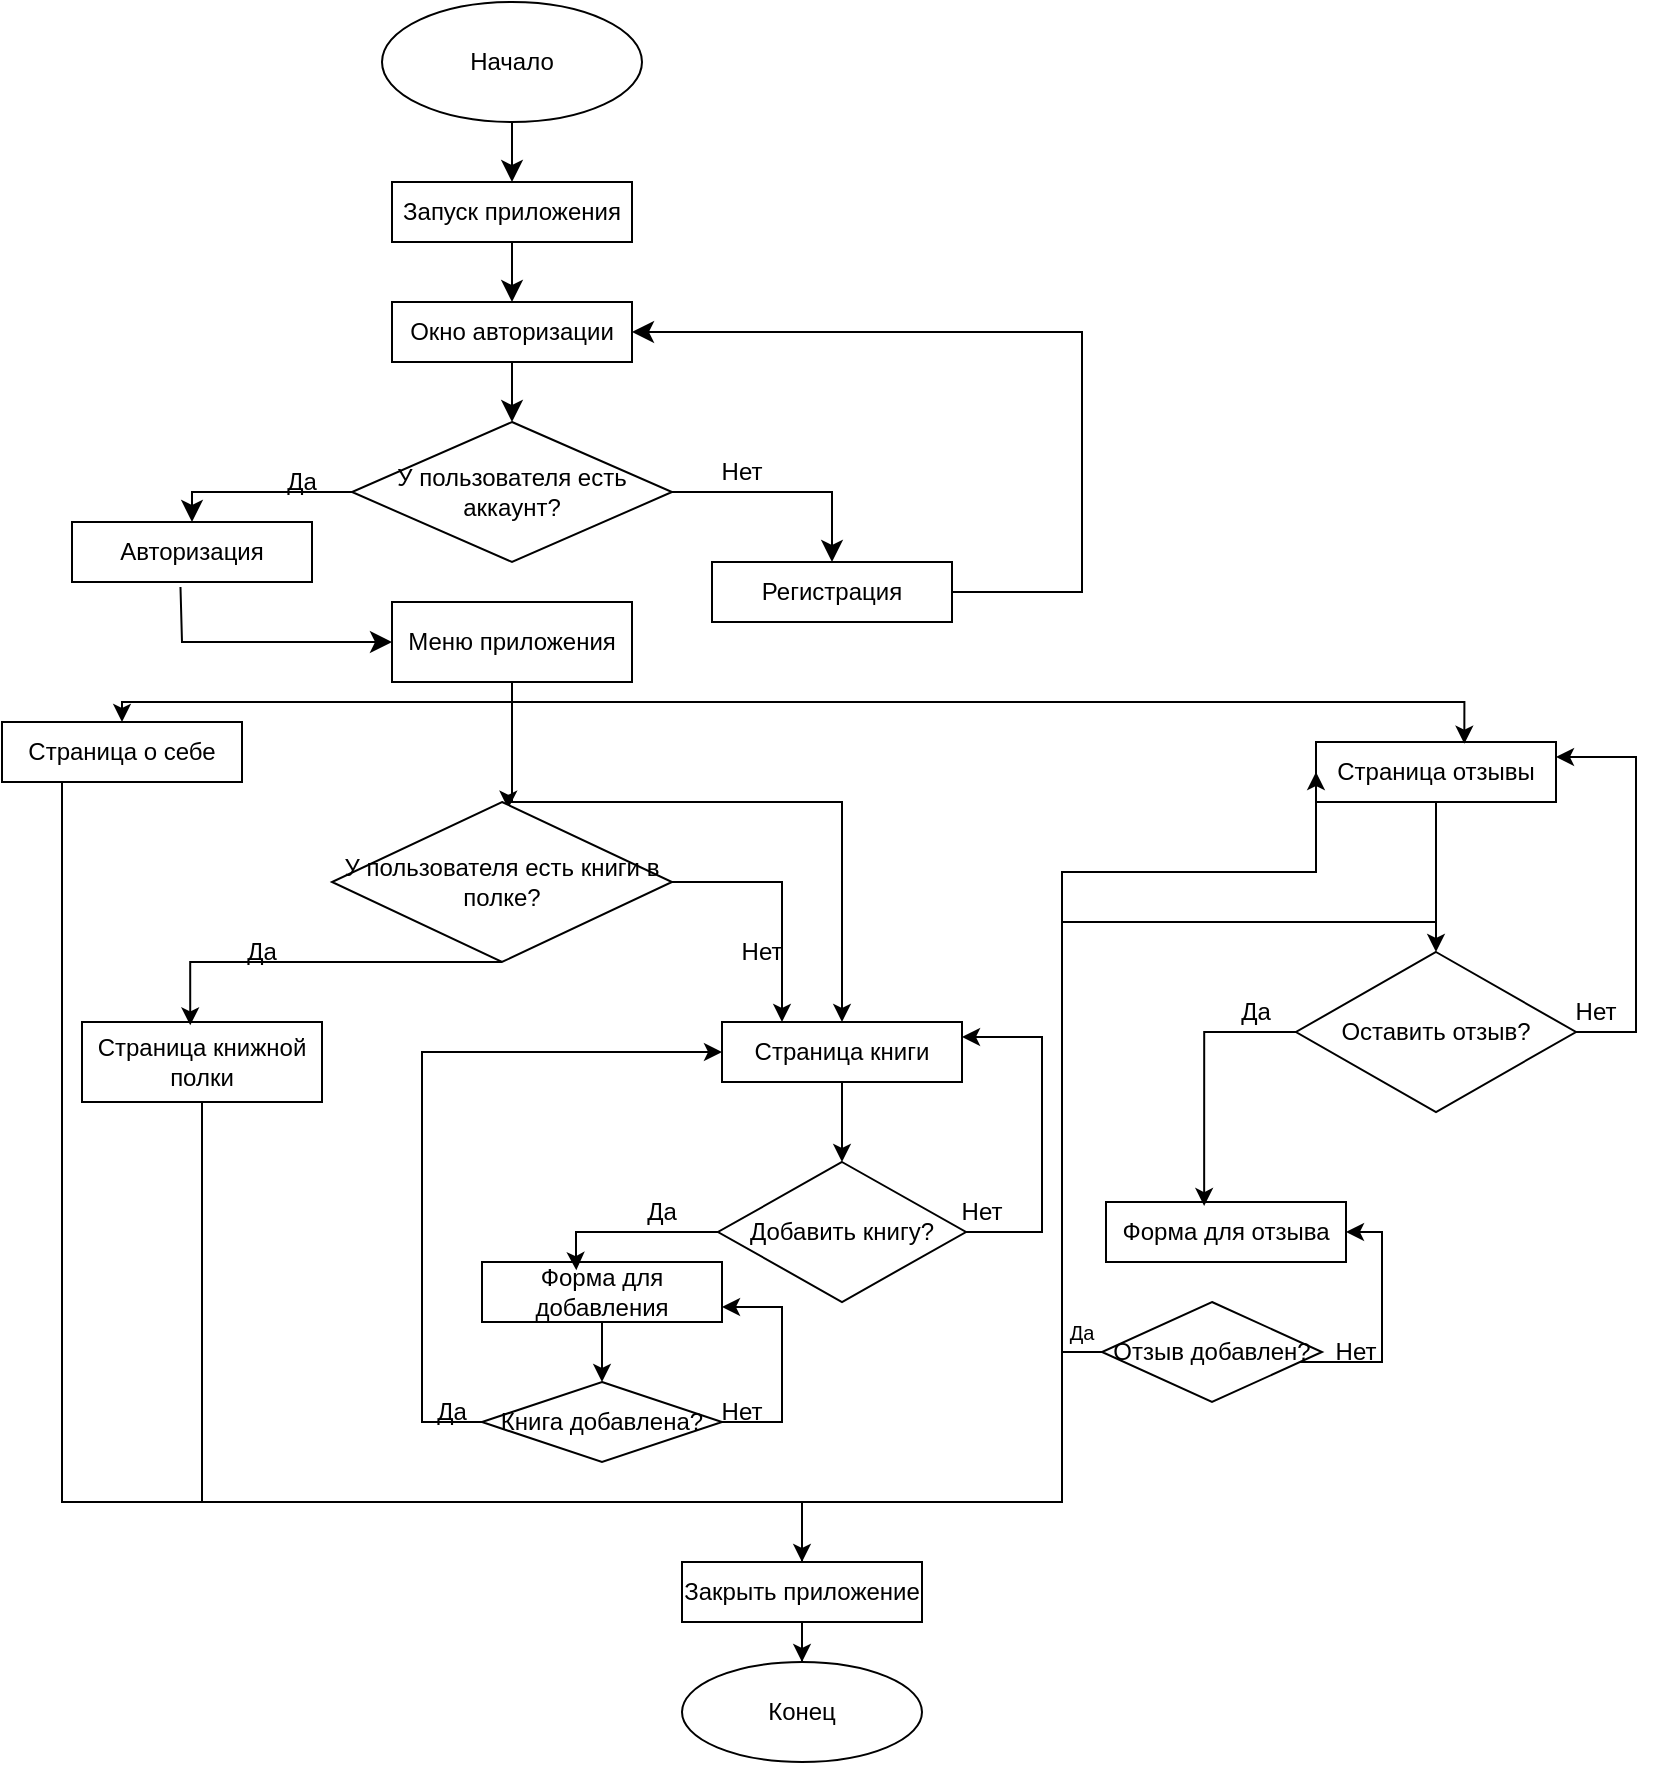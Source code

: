 <mxfile version="24.9.0">
  <diagram id="C5RBs43oDa-KdzZeNtuy" name="Page-1">
    <mxGraphModel dx="1793" dy="975" grid="1" gridSize="10" guides="1" tooltips="1" connect="1" arrows="1" fold="1" page="1" pageScale="1" pageWidth="827" pageHeight="1169" math="0" shadow="0">
      <root>
        <mxCell id="WIyWlLk6GJQsqaUBKTNV-0" />
        <mxCell id="WIyWlLk6GJQsqaUBKTNV-1" parent="WIyWlLk6GJQsqaUBKTNV-0" />
        <mxCell id="yGO92v6kx1Tn_r5LJkaN-2" style="edgeStyle=none;curved=1;rounded=0;orthogonalLoop=1;jettySize=auto;html=1;fontSize=12;startSize=8;endSize=8;" parent="WIyWlLk6GJQsqaUBKTNV-1" source="yGO92v6kx1Tn_r5LJkaN-0" target="yGO92v6kx1Tn_r5LJkaN-1" edge="1">
          <mxGeometry relative="1" as="geometry" />
        </mxCell>
        <mxCell id="yGO92v6kx1Tn_r5LJkaN-0" value="&lt;font&gt;Начало&lt;/font&gt;" style="ellipse;whiteSpace=wrap;html=1;" parent="WIyWlLk6GJQsqaUBKTNV-1" vertex="1">
          <mxGeometry x="190" width="130" height="60" as="geometry" />
        </mxCell>
        <mxCell id="yGO92v6kx1Tn_r5LJkaN-13" style="edgeStyle=none;curved=1;rounded=0;orthogonalLoop=1;jettySize=auto;html=1;entryX=0.5;entryY=0;entryDx=0;entryDy=0;fontSize=12;startSize=8;endSize=8;" parent="WIyWlLk6GJQsqaUBKTNV-1" source="yGO92v6kx1Tn_r5LJkaN-1" target="yGO92v6kx1Tn_r5LJkaN-12" edge="1">
          <mxGeometry relative="1" as="geometry" />
        </mxCell>
        <mxCell id="yGO92v6kx1Tn_r5LJkaN-1" value="&lt;font&gt;Запуск приложения&lt;/font&gt;" style="rounded=0;whiteSpace=wrap;html=1;" parent="WIyWlLk6GJQsqaUBKTNV-1" vertex="1">
          <mxGeometry x="195" y="90" width="120" height="30" as="geometry" />
        </mxCell>
        <mxCell id="yGO92v6kx1Tn_r5LJkaN-7" style="rounded=0;orthogonalLoop=1;jettySize=auto;html=1;entryX=0.5;entryY=0;entryDx=0;entryDy=0;fontSize=12;startSize=8;endSize=8;" parent="WIyWlLk6GJQsqaUBKTNV-1" source="yGO92v6kx1Tn_r5LJkaN-3" target="yGO92v6kx1Tn_r5LJkaN-5" edge="1">
          <mxGeometry relative="1" as="geometry">
            <Array as="points">
              <mxPoint x="95" y="245" />
            </Array>
          </mxGeometry>
        </mxCell>
        <mxCell id="yGO92v6kx1Tn_r5LJkaN-8" style="rounded=0;orthogonalLoop=1;jettySize=auto;html=1;entryX=0.5;entryY=0;entryDx=0;entryDy=0;fontSize=12;startSize=8;endSize=8;" parent="WIyWlLk6GJQsqaUBKTNV-1" source="yGO92v6kx1Tn_r5LJkaN-3" target="yGO92v6kx1Tn_r5LJkaN-6" edge="1">
          <mxGeometry relative="1" as="geometry">
            <Array as="points">
              <mxPoint x="415" y="245" />
            </Array>
          </mxGeometry>
        </mxCell>
        <mxCell id="yGO92v6kx1Tn_r5LJkaN-3" value="&lt;font&gt;У пользователя есть аккаунт?&lt;/font&gt;" style="rhombus;whiteSpace=wrap;html=1;" parent="WIyWlLk6GJQsqaUBKTNV-1" vertex="1">
          <mxGeometry x="175" y="210" width="160" height="70" as="geometry" />
        </mxCell>
        <mxCell id="yGO92v6kx1Tn_r5LJkaN-19" style="edgeStyle=none;curved=0;rounded=0;orthogonalLoop=1;jettySize=auto;html=1;entryX=0;entryY=0.5;entryDx=0;entryDy=0;fontSize=12;startSize=8;endSize=8;exitX=0.452;exitY=1.082;exitDx=0;exitDy=0;exitPerimeter=0;" parent="WIyWlLk6GJQsqaUBKTNV-1" source="yGO92v6kx1Tn_r5LJkaN-5" target="yGO92v6kx1Tn_r5LJkaN-18" edge="1">
          <mxGeometry relative="1" as="geometry">
            <Array as="points">
              <mxPoint x="90" y="320" />
            </Array>
          </mxGeometry>
        </mxCell>
        <mxCell id="yGO92v6kx1Tn_r5LJkaN-5" value="Авторизация" style="rounded=0;whiteSpace=wrap;html=1;" parent="WIyWlLk6GJQsqaUBKTNV-1" vertex="1">
          <mxGeometry x="35" y="260" width="120" height="30" as="geometry" />
        </mxCell>
        <mxCell id="yGO92v6kx1Tn_r5LJkaN-16" style="rounded=0;orthogonalLoop=1;jettySize=auto;html=1;entryX=1;entryY=0.25;entryDx=0;entryDy=0;fontSize=12;startSize=8;endSize=8;strokeColor=none;" parent="WIyWlLk6GJQsqaUBKTNV-1" source="yGO92v6kx1Tn_r5LJkaN-6" target="yGO92v6kx1Tn_r5LJkaN-12" edge="1">
          <mxGeometry relative="1" as="geometry">
            <Array as="points">
              <mxPoint x="520" y="290" />
              <mxPoint x="520" y="158" />
            </Array>
          </mxGeometry>
        </mxCell>
        <mxCell id="yGO92v6kx1Tn_r5LJkaN-17" style="edgeStyle=none;curved=0;rounded=0;orthogonalLoop=1;jettySize=auto;html=1;entryX=1;entryY=0.5;entryDx=0;entryDy=0;fontSize=12;startSize=8;endSize=8;" parent="WIyWlLk6GJQsqaUBKTNV-1" source="yGO92v6kx1Tn_r5LJkaN-6" target="yGO92v6kx1Tn_r5LJkaN-12" edge="1">
          <mxGeometry relative="1" as="geometry">
            <Array as="points">
              <mxPoint x="540" y="295" />
              <mxPoint x="540" y="165" />
            </Array>
          </mxGeometry>
        </mxCell>
        <mxCell id="yGO92v6kx1Tn_r5LJkaN-6" value="Регистрация" style="rounded=0;whiteSpace=wrap;html=1;" parent="WIyWlLk6GJQsqaUBKTNV-1" vertex="1">
          <mxGeometry x="355" y="280" width="120" height="30" as="geometry" />
        </mxCell>
        <mxCell id="yGO92v6kx1Tn_r5LJkaN-15" value="" style="edgeStyle=none;curved=1;rounded=0;orthogonalLoop=1;jettySize=auto;html=1;fontSize=12;startSize=8;endSize=8;" parent="WIyWlLk6GJQsqaUBKTNV-1" source="yGO92v6kx1Tn_r5LJkaN-12" target="yGO92v6kx1Tn_r5LJkaN-3" edge="1">
          <mxGeometry relative="1" as="geometry" />
        </mxCell>
        <mxCell id="yGO92v6kx1Tn_r5LJkaN-12" value="Окно авторизации" style="rounded=0;whiteSpace=wrap;html=1;" parent="WIyWlLk6GJQsqaUBKTNV-1" vertex="1">
          <mxGeometry x="195" y="150" width="120" height="30" as="geometry" />
        </mxCell>
        <mxCell id="rOeLhvQzMy3cXVd5Mroi-1" style="edgeStyle=orthogonalEdgeStyle;rounded=0;orthogonalLoop=1;jettySize=auto;html=1;entryX=0.5;entryY=0;entryDx=0;entryDy=0;" edge="1" parent="WIyWlLk6GJQsqaUBKTNV-1" source="yGO92v6kx1Tn_r5LJkaN-18" target="rOeLhvQzMy3cXVd5Mroi-0">
          <mxGeometry relative="1" as="geometry">
            <Array as="points">
              <mxPoint x="255" y="350" />
              <mxPoint x="60" y="350" />
            </Array>
          </mxGeometry>
        </mxCell>
        <mxCell id="rOeLhvQzMy3cXVd5Mroi-5" style="edgeStyle=orthogonalEdgeStyle;rounded=0;orthogonalLoop=1;jettySize=auto;html=1;entryX=0.5;entryY=0;entryDx=0;entryDy=0;" edge="1" parent="WIyWlLk6GJQsqaUBKTNV-1" source="yGO92v6kx1Tn_r5LJkaN-18" target="rOeLhvQzMy3cXVd5Mroi-4">
          <mxGeometry relative="1" as="geometry">
            <Array as="points">
              <mxPoint x="255" y="400" />
              <mxPoint x="420" y="400" />
              <mxPoint x="420" y="500" />
            </Array>
          </mxGeometry>
        </mxCell>
        <mxCell id="rOeLhvQzMy3cXVd5Mroi-7" style="edgeStyle=orthogonalEdgeStyle;rounded=0;orthogonalLoop=1;jettySize=auto;html=1;entryX=0.518;entryY=0.042;entryDx=0;entryDy=0;entryPerimeter=0;" edge="1" parent="WIyWlLk6GJQsqaUBKTNV-1" source="yGO92v6kx1Tn_r5LJkaN-18" target="rOeLhvQzMy3cXVd5Mroi-6">
          <mxGeometry relative="1" as="geometry">
            <Array as="points">
              <mxPoint x="255" y="400" />
              <mxPoint x="253" y="400" />
            </Array>
          </mxGeometry>
        </mxCell>
        <mxCell id="yGO92v6kx1Tn_r5LJkaN-18" value="Меню приложения" style="rounded=0;whiteSpace=wrap;html=1;" parent="WIyWlLk6GJQsqaUBKTNV-1" vertex="1">
          <mxGeometry x="195" y="300" width="120" height="40" as="geometry" />
        </mxCell>
        <mxCell id="rOeLhvQzMy3cXVd5Mroi-32" style="edgeStyle=orthogonalEdgeStyle;rounded=0;orthogonalLoop=1;jettySize=auto;html=1;entryX=0.5;entryY=0;entryDx=0;entryDy=0;" edge="1" parent="WIyWlLk6GJQsqaUBKTNV-1" source="rOeLhvQzMy3cXVd5Mroi-0" target="rOeLhvQzMy3cXVd5Mroi-31">
          <mxGeometry relative="1" as="geometry">
            <Array as="points">
              <mxPoint x="30" y="750" />
              <mxPoint x="400" y="750" />
              <mxPoint x="400" y="850" />
            </Array>
          </mxGeometry>
        </mxCell>
        <mxCell id="rOeLhvQzMy3cXVd5Mroi-0" value="Страница о себе" style="rounded=0;whiteSpace=wrap;html=1;" vertex="1" parent="WIyWlLk6GJQsqaUBKTNV-1">
          <mxGeometry y="360" width="120" height="30" as="geometry" />
        </mxCell>
        <mxCell id="rOeLhvQzMy3cXVd5Mroi-17" style="edgeStyle=orthogonalEdgeStyle;rounded=0;orthogonalLoop=1;jettySize=auto;html=1;" edge="1" parent="WIyWlLk6GJQsqaUBKTNV-1" source="rOeLhvQzMy3cXVd5Mroi-2" target="rOeLhvQzMy3cXVd5Mroi-16">
          <mxGeometry relative="1" as="geometry" />
        </mxCell>
        <mxCell id="rOeLhvQzMy3cXVd5Mroi-2" value="Страница отзывы" style="rounded=0;whiteSpace=wrap;html=1;" vertex="1" parent="WIyWlLk6GJQsqaUBKTNV-1">
          <mxGeometry x="657" y="370" width="120" height="30" as="geometry" />
        </mxCell>
        <mxCell id="rOeLhvQzMy3cXVd5Mroi-3" style="edgeStyle=orthogonalEdgeStyle;rounded=0;orthogonalLoop=1;jettySize=auto;html=1;entryX=0.618;entryY=0.028;entryDx=0;entryDy=0;entryPerimeter=0;" edge="1" parent="WIyWlLk6GJQsqaUBKTNV-1" source="yGO92v6kx1Tn_r5LJkaN-18" target="rOeLhvQzMy3cXVd5Mroi-2">
          <mxGeometry relative="1" as="geometry">
            <Array as="points">
              <mxPoint x="255" y="350" />
              <mxPoint x="731" y="350" />
            </Array>
          </mxGeometry>
        </mxCell>
        <mxCell id="rOeLhvQzMy3cXVd5Mroi-24" style="edgeStyle=orthogonalEdgeStyle;rounded=0;orthogonalLoop=1;jettySize=auto;html=1;" edge="1" parent="WIyWlLk6GJQsqaUBKTNV-1" source="rOeLhvQzMy3cXVd5Mroi-4" target="rOeLhvQzMy3cXVd5Mroi-23">
          <mxGeometry relative="1" as="geometry" />
        </mxCell>
        <mxCell id="rOeLhvQzMy3cXVd5Mroi-4" value="Страница книги" style="rounded=0;whiteSpace=wrap;html=1;" vertex="1" parent="WIyWlLk6GJQsqaUBKTNV-1">
          <mxGeometry x="360" y="510" width="120" height="30" as="geometry" />
        </mxCell>
        <mxCell id="rOeLhvQzMy3cXVd5Mroi-11" style="edgeStyle=orthogonalEdgeStyle;rounded=0;orthogonalLoop=1;jettySize=auto;html=1;entryX=0.25;entryY=0;entryDx=0;entryDy=0;" edge="1" parent="WIyWlLk6GJQsqaUBKTNV-1" source="rOeLhvQzMy3cXVd5Mroi-6" target="rOeLhvQzMy3cXVd5Mroi-4">
          <mxGeometry relative="1" as="geometry" />
        </mxCell>
        <mxCell id="rOeLhvQzMy3cXVd5Mroi-6" value="&lt;font&gt;У пользователя есть книги в полке?&lt;/font&gt;" style="rhombus;whiteSpace=wrap;html=1;" vertex="1" parent="WIyWlLk6GJQsqaUBKTNV-1">
          <mxGeometry x="165" y="400" width="170" height="80" as="geometry" />
        </mxCell>
        <mxCell id="rOeLhvQzMy3cXVd5Mroi-33" style="edgeStyle=orthogonalEdgeStyle;rounded=0;orthogonalLoop=1;jettySize=auto;html=1;entryX=0.5;entryY=0;entryDx=0;entryDy=0;" edge="1" parent="WIyWlLk6GJQsqaUBKTNV-1" source="rOeLhvQzMy3cXVd5Mroi-8" target="rOeLhvQzMy3cXVd5Mroi-31">
          <mxGeometry relative="1" as="geometry">
            <Array as="points">
              <mxPoint x="100" y="750" />
              <mxPoint x="400" y="750" />
              <mxPoint x="400" y="850" />
            </Array>
          </mxGeometry>
        </mxCell>
        <mxCell id="rOeLhvQzMy3cXVd5Mroi-8" value="Страница книжной полки" style="rounded=0;whiteSpace=wrap;html=1;" vertex="1" parent="WIyWlLk6GJQsqaUBKTNV-1">
          <mxGeometry x="40" y="510" width="120" height="40" as="geometry" />
        </mxCell>
        <mxCell id="rOeLhvQzMy3cXVd5Mroi-10" style="edgeStyle=orthogonalEdgeStyle;rounded=0;orthogonalLoop=1;jettySize=auto;html=1;entryX=0.451;entryY=0.042;entryDx=0;entryDy=0;entryPerimeter=0;" edge="1" parent="WIyWlLk6GJQsqaUBKTNV-1" source="rOeLhvQzMy3cXVd5Mroi-6" target="rOeLhvQzMy3cXVd5Mroi-8">
          <mxGeometry relative="1" as="geometry">
            <Array as="points">
              <mxPoint x="94" y="480" />
            </Array>
          </mxGeometry>
        </mxCell>
        <mxCell id="rOeLhvQzMy3cXVd5Mroi-12" value="Да" style="text;html=1;align=center;verticalAlign=middle;whiteSpace=wrap;rounded=0;" vertex="1" parent="WIyWlLk6GJQsqaUBKTNV-1">
          <mxGeometry x="100" y="460" width="60" height="30" as="geometry" />
        </mxCell>
        <mxCell id="rOeLhvQzMy3cXVd5Mroi-13" value="Да" style="text;html=1;align=center;verticalAlign=middle;whiteSpace=wrap;rounded=0;" vertex="1" parent="WIyWlLk6GJQsqaUBKTNV-1">
          <mxGeometry x="120" y="230" width="60" height="20" as="geometry" />
        </mxCell>
        <mxCell id="rOeLhvQzMy3cXVd5Mroi-14" value="Нет" style="text;html=1;align=center;verticalAlign=middle;whiteSpace=wrap;rounded=0;" vertex="1" parent="WIyWlLk6GJQsqaUBKTNV-1">
          <mxGeometry x="340" y="220" width="60" height="30" as="geometry" />
        </mxCell>
        <mxCell id="rOeLhvQzMy3cXVd5Mroi-15" value="Нет" style="text;html=1;align=center;verticalAlign=middle;whiteSpace=wrap;rounded=0;" vertex="1" parent="WIyWlLk6GJQsqaUBKTNV-1">
          <mxGeometry x="350" y="460" width="60" height="30" as="geometry" />
        </mxCell>
        <mxCell id="rOeLhvQzMy3cXVd5Mroi-20" style="edgeStyle=orthogonalEdgeStyle;rounded=0;orthogonalLoop=1;jettySize=auto;html=1;entryX=1;entryY=0.25;entryDx=0;entryDy=0;" edge="1" parent="WIyWlLk6GJQsqaUBKTNV-1" source="rOeLhvQzMy3cXVd5Mroi-16" target="rOeLhvQzMy3cXVd5Mroi-2">
          <mxGeometry relative="1" as="geometry">
            <Array as="points">
              <mxPoint x="817" y="515" />
              <mxPoint x="817" y="378" />
            </Array>
          </mxGeometry>
        </mxCell>
        <mxCell id="rOeLhvQzMy3cXVd5Mroi-16" value="Оставить отзыв?" style="rhombus;whiteSpace=wrap;html=1;" vertex="1" parent="WIyWlLk6GJQsqaUBKTNV-1">
          <mxGeometry x="647" y="475" width="140" height="80" as="geometry" />
        </mxCell>
        <mxCell id="rOeLhvQzMy3cXVd5Mroi-18" value="Форма для отзыва" style="rounded=0;whiteSpace=wrap;html=1;" vertex="1" parent="WIyWlLk6GJQsqaUBKTNV-1">
          <mxGeometry x="552" y="600" width="120" height="30" as="geometry" />
        </mxCell>
        <mxCell id="rOeLhvQzMy3cXVd5Mroi-19" style="edgeStyle=orthogonalEdgeStyle;rounded=0;orthogonalLoop=1;jettySize=auto;html=1;entryX=0.409;entryY=0.067;entryDx=0;entryDy=0;entryPerimeter=0;" edge="1" parent="WIyWlLk6GJQsqaUBKTNV-1" source="rOeLhvQzMy3cXVd5Mroi-16" target="rOeLhvQzMy3cXVd5Mroi-18">
          <mxGeometry relative="1" as="geometry">
            <Array as="points">
              <mxPoint x="601" y="515" />
            </Array>
          </mxGeometry>
        </mxCell>
        <mxCell id="rOeLhvQzMy3cXVd5Mroi-21" value="Да" style="text;html=1;align=center;verticalAlign=middle;whiteSpace=wrap;rounded=0;" vertex="1" parent="WIyWlLk6GJQsqaUBKTNV-1">
          <mxGeometry x="597" y="490" width="60" height="30" as="geometry" />
        </mxCell>
        <mxCell id="rOeLhvQzMy3cXVd5Mroi-22" value="Нет" style="text;html=1;align=center;verticalAlign=middle;whiteSpace=wrap;rounded=0;" vertex="1" parent="WIyWlLk6GJQsqaUBKTNV-1">
          <mxGeometry x="767" y="490" width="60" height="30" as="geometry" />
        </mxCell>
        <mxCell id="rOeLhvQzMy3cXVd5Mroi-26" style="edgeStyle=orthogonalEdgeStyle;rounded=0;orthogonalLoop=1;jettySize=auto;html=1;entryX=1;entryY=0.25;entryDx=0;entryDy=0;" edge="1" parent="WIyWlLk6GJQsqaUBKTNV-1" source="rOeLhvQzMy3cXVd5Mroi-23" target="rOeLhvQzMy3cXVd5Mroi-4">
          <mxGeometry relative="1" as="geometry">
            <Array as="points">
              <mxPoint x="520" y="615" />
              <mxPoint x="520" y="518" />
            </Array>
          </mxGeometry>
        </mxCell>
        <mxCell id="rOeLhvQzMy3cXVd5Mroi-23" value="Добавить книгу?" style="rhombus;whiteSpace=wrap;html=1;" vertex="1" parent="WIyWlLk6GJQsqaUBKTNV-1">
          <mxGeometry x="358" y="580" width="124" height="70" as="geometry" />
        </mxCell>
        <mxCell id="rOeLhvQzMy3cXVd5Mroi-36" value="" style="edgeStyle=orthogonalEdgeStyle;rounded=0;orthogonalLoop=1;jettySize=auto;html=1;" edge="1" parent="WIyWlLk6GJQsqaUBKTNV-1" source="rOeLhvQzMy3cXVd5Mroi-25" target="rOeLhvQzMy3cXVd5Mroi-35">
          <mxGeometry relative="1" as="geometry" />
        </mxCell>
        <mxCell id="rOeLhvQzMy3cXVd5Mroi-25" value="Форма для добавления" style="rounded=0;whiteSpace=wrap;html=1;" vertex="1" parent="WIyWlLk6GJQsqaUBKTNV-1">
          <mxGeometry x="240" y="630" width="120" height="30" as="geometry" />
        </mxCell>
        <mxCell id="rOeLhvQzMy3cXVd5Mroi-27" style="edgeStyle=orthogonalEdgeStyle;rounded=0;orthogonalLoop=1;jettySize=auto;html=1;entryX=0.393;entryY=0.136;entryDx=0;entryDy=0;entryPerimeter=0;" edge="1" parent="WIyWlLk6GJQsqaUBKTNV-1" source="rOeLhvQzMy3cXVd5Mroi-23" target="rOeLhvQzMy3cXVd5Mroi-25">
          <mxGeometry relative="1" as="geometry">
            <Array as="points">
              <mxPoint x="287" y="615" />
              <mxPoint x="287" y="630" />
            </Array>
          </mxGeometry>
        </mxCell>
        <mxCell id="rOeLhvQzMy3cXVd5Mroi-28" value="Да" style="text;html=1;align=center;verticalAlign=middle;whiteSpace=wrap;rounded=0;" vertex="1" parent="WIyWlLk6GJQsqaUBKTNV-1">
          <mxGeometry x="300" y="590" width="60" height="30" as="geometry" />
        </mxCell>
        <mxCell id="rOeLhvQzMy3cXVd5Mroi-30" value="Нет" style="text;html=1;align=center;verticalAlign=middle;whiteSpace=wrap;rounded=0;" vertex="1" parent="WIyWlLk6GJQsqaUBKTNV-1">
          <mxGeometry x="460" y="590" width="60" height="30" as="geometry" />
        </mxCell>
        <mxCell id="rOeLhvQzMy3cXVd5Mroi-49" style="edgeStyle=orthogonalEdgeStyle;rounded=0;orthogonalLoop=1;jettySize=auto;html=1;" edge="1" parent="WIyWlLk6GJQsqaUBKTNV-1" source="rOeLhvQzMy3cXVd5Mroi-31" target="rOeLhvQzMy3cXVd5Mroi-48">
          <mxGeometry relative="1" as="geometry" />
        </mxCell>
        <mxCell id="rOeLhvQzMy3cXVd5Mroi-31" value="Закрыть приложение" style="rounded=0;whiteSpace=wrap;html=1;" vertex="1" parent="WIyWlLk6GJQsqaUBKTNV-1">
          <mxGeometry x="340" y="780" width="120" height="30" as="geometry" />
        </mxCell>
        <mxCell id="rOeLhvQzMy3cXVd5Mroi-37" style="edgeStyle=orthogonalEdgeStyle;rounded=0;orthogonalLoop=1;jettySize=auto;html=1;entryX=0;entryY=0.5;entryDx=0;entryDy=0;" edge="1" parent="WIyWlLk6GJQsqaUBKTNV-1" source="rOeLhvQzMy3cXVd5Mroi-35" target="rOeLhvQzMy3cXVd5Mroi-4">
          <mxGeometry relative="1" as="geometry">
            <Array as="points">
              <mxPoint x="210" y="710" />
              <mxPoint x="210" y="525" />
            </Array>
          </mxGeometry>
        </mxCell>
        <mxCell id="rOeLhvQzMy3cXVd5Mroi-38" style="edgeStyle=orthogonalEdgeStyle;rounded=0;orthogonalLoop=1;jettySize=auto;html=1;entryX=1;entryY=0.75;entryDx=0;entryDy=0;" edge="1" parent="WIyWlLk6GJQsqaUBKTNV-1" source="rOeLhvQzMy3cXVd5Mroi-35" target="rOeLhvQzMy3cXVd5Mroi-25">
          <mxGeometry relative="1" as="geometry">
            <Array as="points">
              <mxPoint x="390" y="710" />
              <mxPoint x="390" y="652" />
            </Array>
          </mxGeometry>
        </mxCell>
        <mxCell id="rOeLhvQzMy3cXVd5Mroi-35" value="Книга добавлена?" style="rhombus;whiteSpace=wrap;html=1;" vertex="1" parent="WIyWlLk6GJQsqaUBKTNV-1">
          <mxGeometry x="240" y="690" width="120" height="40" as="geometry" />
        </mxCell>
        <mxCell id="rOeLhvQzMy3cXVd5Mroi-39" value="Да" style="text;html=1;align=center;verticalAlign=middle;whiteSpace=wrap;rounded=0;" vertex="1" parent="WIyWlLk6GJQsqaUBKTNV-1">
          <mxGeometry x="195" y="690" width="60" height="30" as="geometry" />
        </mxCell>
        <mxCell id="rOeLhvQzMy3cXVd5Mroi-40" value="Нет" style="text;html=1;align=center;verticalAlign=middle;whiteSpace=wrap;rounded=0;" vertex="1" parent="WIyWlLk6GJQsqaUBKTNV-1">
          <mxGeometry x="340" y="690" width="60" height="30" as="geometry" />
        </mxCell>
        <mxCell id="rOeLhvQzMy3cXVd5Mroi-42" style="edgeStyle=orthogonalEdgeStyle;rounded=0;orthogonalLoop=1;jettySize=auto;html=1;entryX=0;entryY=0.5;entryDx=0;entryDy=0;" edge="1" parent="WIyWlLk6GJQsqaUBKTNV-1" source="rOeLhvQzMy3cXVd5Mroi-41" target="rOeLhvQzMy3cXVd5Mroi-2">
          <mxGeometry relative="1" as="geometry">
            <Array as="points">
              <mxPoint x="530" y="675" />
              <mxPoint x="530" y="435" />
            </Array>
          </mxGeometry>
        </mxCell>
        <mxCell id="rOeLhvQzMy3cXVd5Mroi-43" style="edgeStyle=orthogonalEdgeStyle;rounded=0;orthogonalLoop=1;jettySize=auto;html=1;entryX=1;entryY=0.5;entryDx=0;entryDy=0;" edge="1" parent="WIyWlLk6GJQsqaUBKTNV-1" source="rOeLhvQzMy3cXVd5Mroi-41" target="rOeLhvQzMy3cXVd5Mroi-18">
          <mxGeometry relative="1" as="geometry">
            <Array as="points">
              <mxPoint x="690" y="680" />
              <mxPoint x="690" y="615" />
            </Array>
          </mxGeometry>
        </mxCell>
        <mxCell id="rOeLhvQzMy3cXVd5Mroi-41" value="Отзыв добавлен?" style="rhombus;whiteSpace=wrap;html=1;" vertex="1" parent="WIyWlLk6GJQsqaUBKTNV-1">
          <mxGeometry x="550" y="650" width="110" height="50" as="geometry" />
        </mxCell>
        <mxCell id="rOeLhvQzMy3cXVd5Mroi-44" value="&lt;font style=&quot;font-size: 10px;&quot;&gt;Да&lt;/font&gt;" style="text;html=1;align=center;verticalAlign=middle;whiteSpace=wrap;rounded=0;" vertex="1" parent="WIyWlLk6GJQsqaUBKTNV-1">
          <mxGeometry x="510" y="650" width="60" height="30" as="geometry" />
        </mxCell>
        <mxCell id="rOeLhvQzMy3cXVd5Mroi-45" value="Нет" style="text;html=1;align=center;verticalAlign=middle;whiteSpace=wrap;rounded=0;" vertex="1" parent="WIyWlLk6GJQsqaUBKTNV-1">
          <mxGeometry x="647" y="660" width="60" height="30" as="geometry" />
        </mxCell>
        <mxCell id="rOeLhvQzMy3cXVd5Mroi-47" style="edgeStyle=orthogonalEdgeStyle;rounded=0;orthogonalLoop=1;jettySize=auto;html=1;" edge="1" parent="WIyWlLk6GJQsqaUBKTNV-1" source="rOeLhvQzMy3cXVd5Mroi-2">
          <mxGeometry relative="1" as="geometry">
            <mxPoint x="400" y="780" as="targetPoint" />
            <Array as="points">
              <mxPoint x="717" y="460" />
              <mxPoint x="530" y="460" />
              <mxPoint x="530" y="750" />
              <mxPoint x="400" y="750" />
            </Array>
          </mxGeometry>
        </mxCell>
        <mxCell id="rOeLhvQzMy3cXVd5Mroi-48" value="Конец" style="ellipse;whiteSpace=wrap;html=1;" vertex="1" parent="WIyWlLk6GJQsqaUBKTNV-1">
          <mxGeometry x="340" y="830" width="120" height="50" as="geometry" />
        </mxCell>
      </root>
    </mxGraphModel>
  </diagram>
</mxfile>
